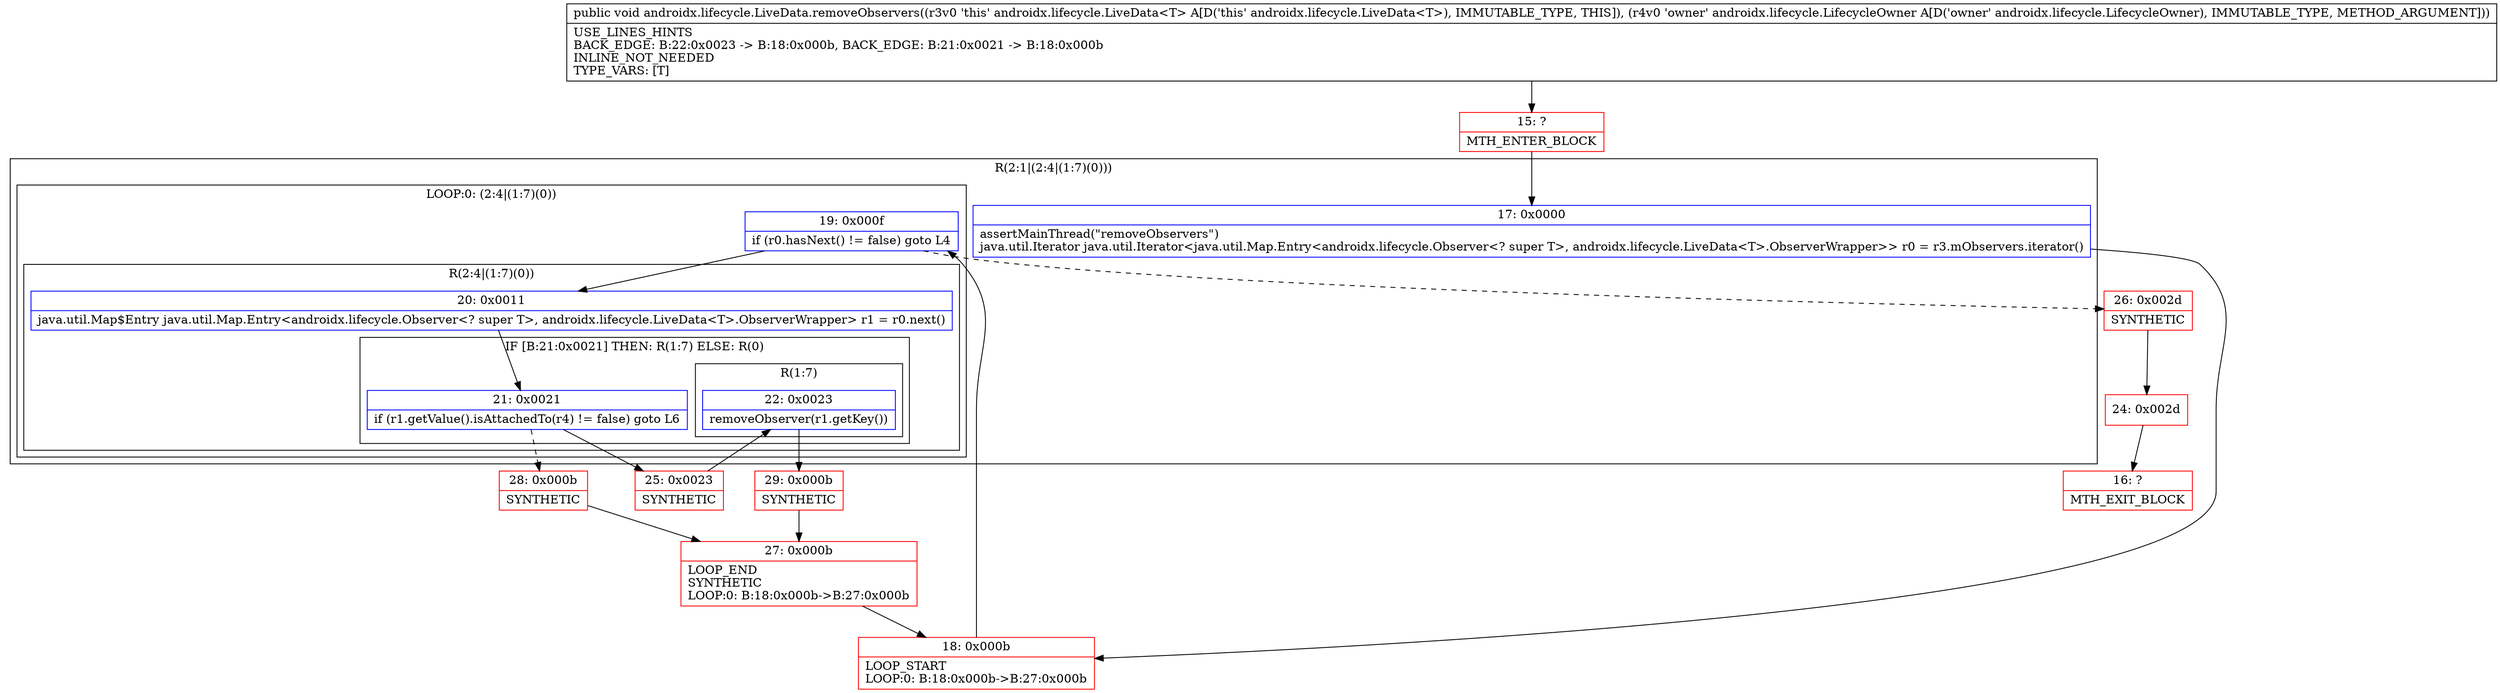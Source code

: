 digraph "CFG forandroidx.lifecycle.LiveData.removeObservers(Landroidx\/lifecycle\/LifecycleOwner;)V" {
subgraph cluster_Region_928996488 {
label = "R(2:1|(2:4|(1:7)(0)))";
node [shape=record,color=blue];
Node_17 [shape=record,label="{17\:\ 0x0000|assertMainThread(\"removeObservers\")\ljava.util.Iterator java.util.Iterator\<java.util.Map.Entry\<androidx.lifecycle.Observer\<? super T\>, androidx.lifecycle.LiveData\<T\>.ObserverWrapper\>\> r0 = r3.mObservers.iterator()\l}"];
subgraph cluster_LoopRegion_2050777453 {
label = "LOOP:0: (2:4|(1:7)(0))";
node [shape=record,color=blue];
Node_19 [shape=record,label="{19\:\ 0x000f|if (r0.hasNext() != false) goto L4\l}"];
subgraph cluster_Region_466115472 {
label = "R(2:4|(1:7)(0))";
node [shape=record,color=blue];
Node_20 [shape=record,label="{20\:\ 0x0011|java.util.Map$Entry java.util.Map.Entry\<androidx.lifecycle.Observer\<? super T\>, androidx.lifecycle.LiveData\<T\>.ObserverWrapper\> r1 = r0.next()\l}"];
subgraph cluster_IfRegion_853658600 {
label = "IF [B:21:0x0021] THEN: R(1:7) ELSE: R(0)";
node [shape=record,color=blue];
Node_21 [shape=record,label="{21\:\ 0x0021|if (r1.getValue().isAttachedTo(r4) != false) goto L6\l}"];
subgraph cluster_Region_2140633632 {
label = "R(1:7)";
node [shape=record,color=blue];
Node_22 [shape=record,label="{22\:\ 0x0023|removeObserver(r1.getKey())\l}"];
}
subgraph cluster_Region_477543060 {
label = "R(0)";
node [shape=record,color=blue];
}
}
}
}
}
Node_15 [shape=record,color=red,label="{15\:\ ?|MTH_ENTER_BLOCK\l}"];
Node_18 [shape=record,color=red,label="{18\:\ 0x000b|LOOP_START\lLOOP:0: B:18:0x000b\-\>B:27:0x000b\l}"];
Node_25 [shape=record,color=red,label="{25\:\ 0x0023|SYNTHETIC\l}"];
Node_29 [shape=record,color=red,label="{29\:\ 0x000b|SYNTHETIC\l}"];
Node_27 [shape=record,color=red,label="{27\:\ 0x000b|LOOP_END\lSYNTHETIC\lLOOP:0: B:18:0x000b\-\>B:27:0x000b\l}"];
Node_28 [shape=record,color=red,label="{28\:\ 0x000b|SYNTHETIC\l}"];
Node_26 [shape=record,color=red,label="{26\:\ 0x002d|SYNTHETIC\l}"];
Node_24 [shape=record,color=red,label="{24\:\ 0x002d}"];
Node_16 [shape=record,color=red,label="{16\:\ ?|MTH_EXIT_BLOCK\l}"];
MethodNode[shape=record,label="{public void androidx.lifecycle.LiveData.removeObservers((r3v0 'this' androidx.lifecycle.LiveData\<T\> A[D('this' androidx.lifecycle.LiveData\<T\>), IMMUTABLE_TYPE, THIS]), (r4v0 'owner' androidx.lifecycle.LifecycleOwner A[D('owner' androidx.lifecycle.LifecycleOwner), IMMUTABLE_TYPE, METHOD_ARGUMENT]))  | USE_LINES_HINTS\lBACK_EDGE: B:22:0x0023 \-\> B:18:0x000b, BACK_EDGE: B:21:0x0021 \-\> B:18:0x000b\lINLINE_NOT_NEEDED\lTYPE_VARS: [T]\l}"];
MethodNode -> Node_15;Node_17 -> Node_18;
Node_19 -> Node_20;
Node_19 -> Node_26[style=dashed];
Node_20 -> Node_21;
Node_21 -> Node_25;
Node_21 -> Node_28[style=dashed];
Node_22 -> Node_29;
Node_15 -> Node_17;
Node_18 -> Node_19;
Node_25 -> Node_22;
Node_29 -> Node_27;
Node_27 -> Node_18;
Node_28 -> Node_27;
Node_26 -> Node_24;
Node_24 -> Node_16;
}

